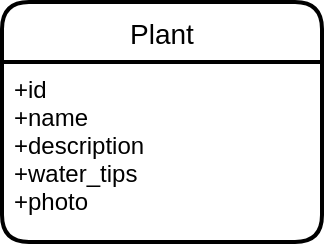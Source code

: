 <mxfile>
    <diagram id="qNCBG56Wal9lpIg-BMhp" name="Page-1">
        <mxGraphModel dx="591" dy="288" grid="1" gridSize="10" guides="1" tooltips="1" connect="1" arrows="1" fold="1" page="1" pageScale="1" pageWidth="850" pageHeight="1100" math="0" shadow="0">
            <root>
                <mxCell id="0"/>
                <mxCell id="1" parent="0"/>
                <mxCell id="39" value="Plant" style="swimlane;childLayout=stackLayout;horizontal=1;startSize=30;horizontalStack=0;rounded=1;fontSize=14;fontStyle=0;strokeWidth=2;resizeParent=0;resizeLast=1;shadow=0;dashed=0;align=center;fillStyle=dashed;" vertex="1" parent="1">
                    <mxGeometry x="340" y="150" width="160" height="120" as="geometry"/>
                </mxCell>
                <mxCell id="40" value="+id&#10;+name&#10;+description&#10;+water_tips&#10;+photo" style="align=left;strokeColor=none;fillColor=none;spacingLeft=4;fontSize=12;verticalAlign=top;resizable=0;rotatable=0;part=1;fillStyle=dashed;" vertex="1" parent="39">
                    <mxGeometry y="30" width="160" height="90" as="geometry"/>
                </mxCell>
            </root>
        </mxGraphModel>
    </diagram>
</mxfile>
